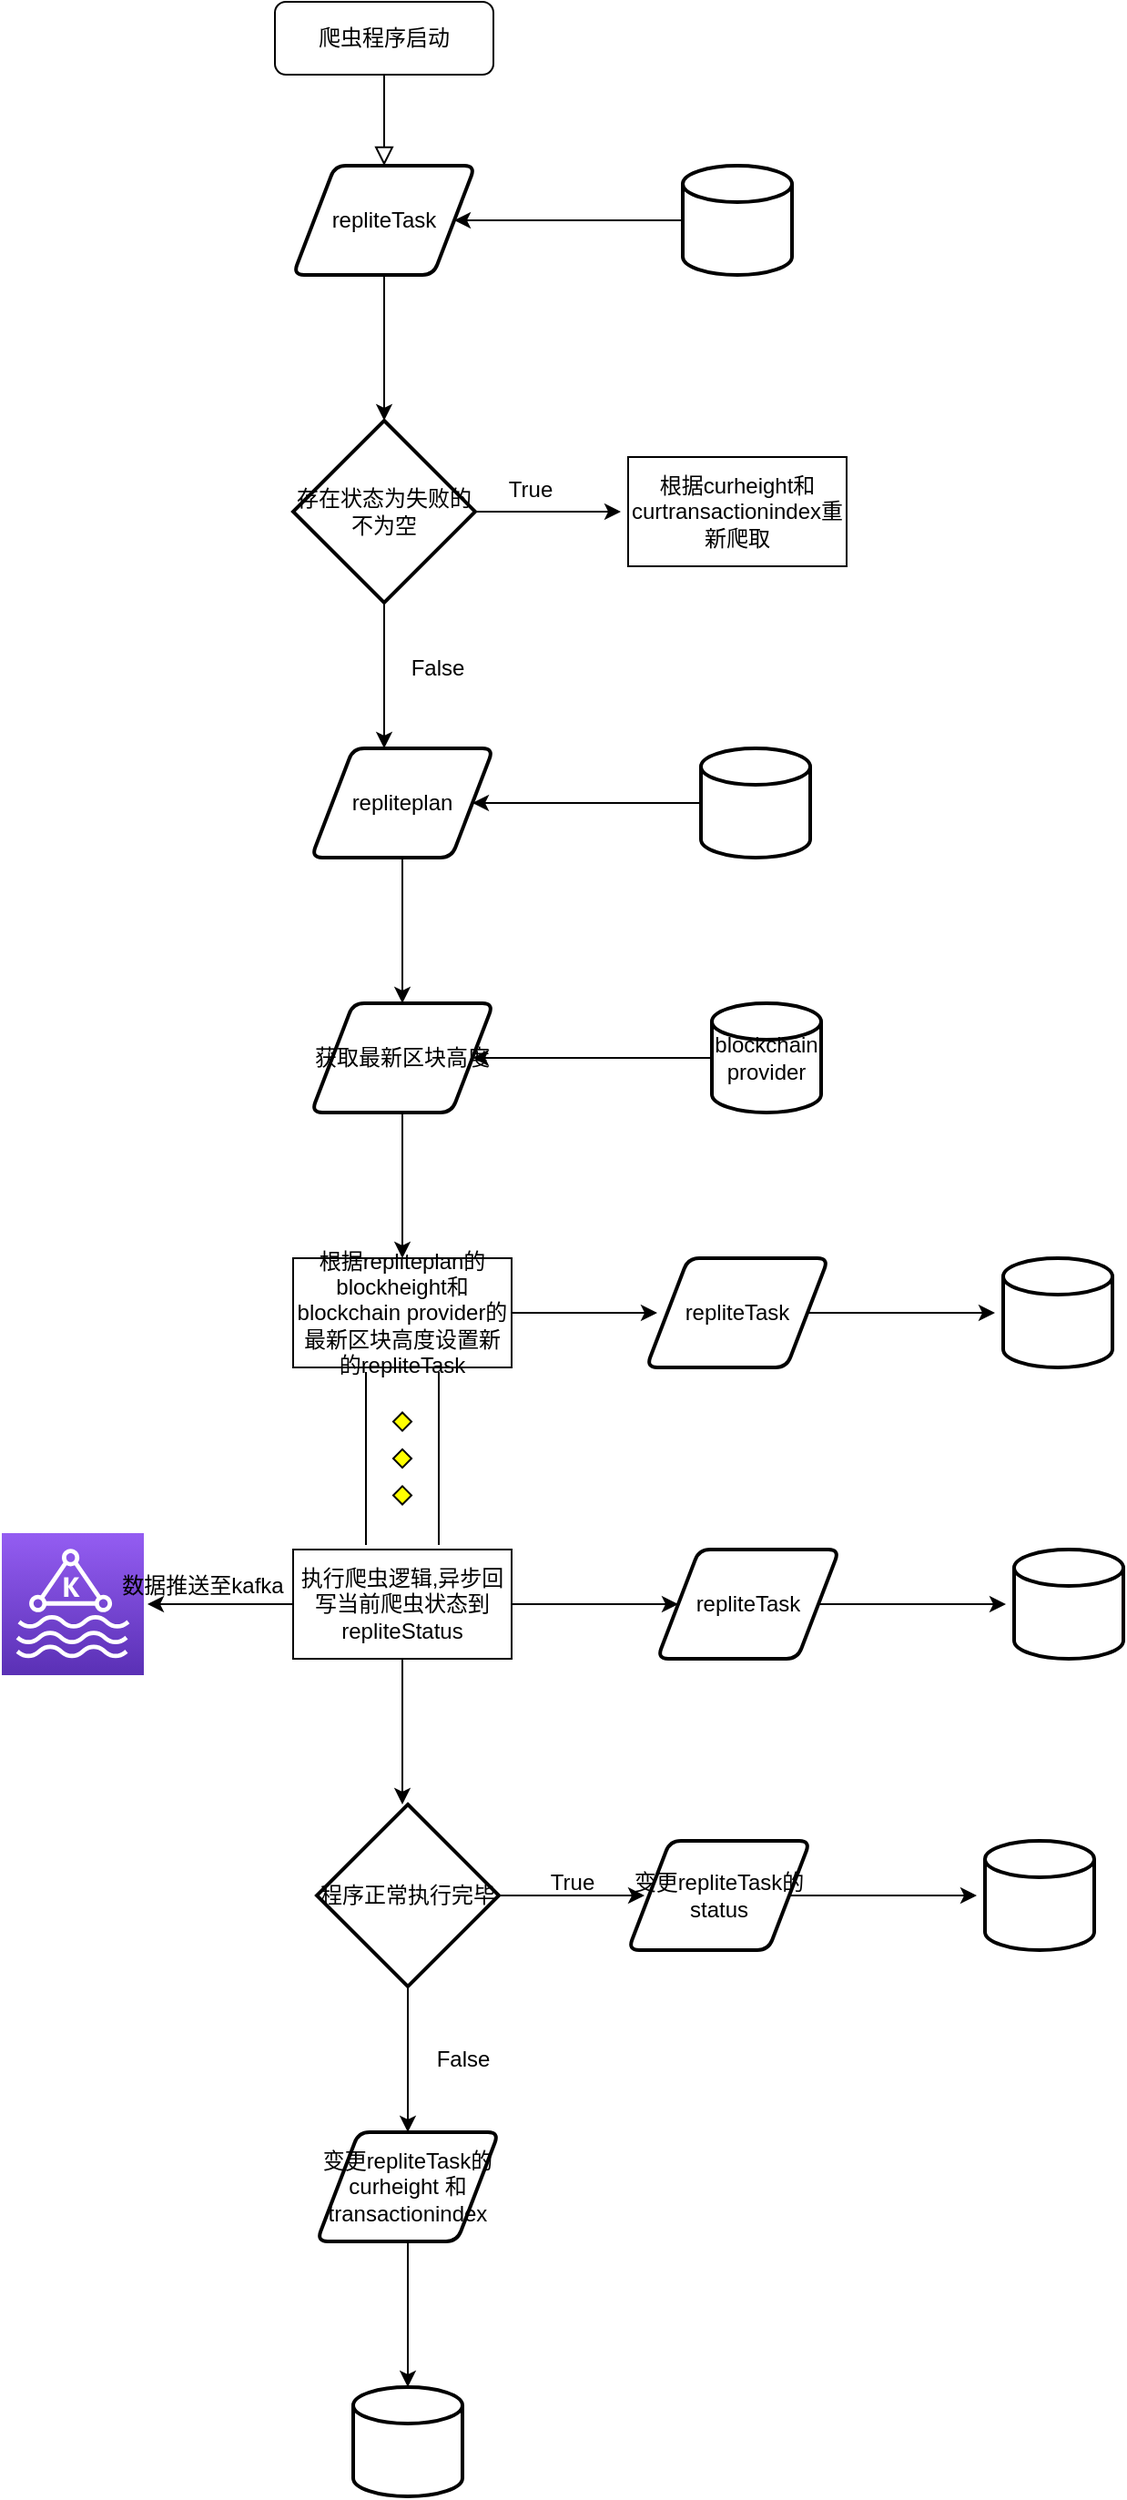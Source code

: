 <mxfile version="12.9.3" type="device" pages="2"><diagram id="C5RBs43oDa-KdzZeNtuy" name="数据生产者"><mxGraphModel dx="1024" dy="632" grid="1" gridSize="10" guides="1" tooltips="1" connect="1" arrows="1" fold="1" page="1" pageScale="1" pageWidth="827" pageHeight="1169" math="0" shadow="0"><root><mxCell id="WIyWlLk6GJQsqaUBKTNV-0"/><mxCell id="WIyWlLk6GJQsqaUBKTNV-1" parent="WIyWlLk6GJQsqaUBKTNV-0"/><mxCell id="WIyWlLk6GJQsqaUBKTNV-2" value="" style="rounded=0;html=1;jettySize=auto;orthogonalLoop=1;fontSize=11;endArrow=block;endFill=0;endSize=8;strokeWidth=1;shadow=0;labelBackgroundColor=none;edgeStyle=orthogonalEdgeStyle;" parent="WIyWlLk6GJQsqaUBKTNV-1" source="WIyWlLk6GJQsqaUBKTNV-3" edge="1"><mxGeometry relative="1" as="geometry"><mxPoint x="220" y="170" as="targetPoint"/></mxGeometry></mxCell><mxCell id="WIyWlLk6GJQsqaUBKTNV-3" value="爬虫程序启动" style="rounded=1;whiteSpace=wrap;html=1;fontSize=12;glass=0;strokeWidth=1;shadow=0;" parent="WIyWlLk6GJQsqaUBKTNV-1" vertex="1"><mxGeometry x="160" y="80" width="120" height="40" as="geometry"/></mxCell><mxCell id="NicKX3zrqvZSxSv_CEf4-4" value="" style="edgeStyle=orthogonalEdgeStyle;rounded=0;orthogonalLoop=1;jettySize=auto;html=1;" parent="WIyWlLk6GJQsqaUBKTNV-1" source="NicKX3zrqvZSxSv_CEf4-0" target="NicKX3zrqvZSxSv_CEf4-2" edge="1"><mxGeometry relative="1" as="geometry"><mxPoint x="380" y="200" as="targetPoint"/><Array as="points"><mxPoint x="400" y="190"/><mxPoint x="400" y="200"/></Array></mxGeometry></mxCell><mxCell id="NicKX3zrqvZSxSv_CEf4-0" value="" style="strokeWidth=2;html=1;shape=mxgraph.flowchart.database;whiteSpace=wrap;" parent="WIyWlLk6GJQsqaUBKTNV-1" vertex="1"><mxGeometry x="384" y="170" width="60" height="60" as="geometry"/></mxCell><mxCell id="NicKX3zrqvZSxSv_CEf4-6" value="" style="edgeStyle=orthogonalEdgeStyle;rounded=0;orthogonalLoop=1;jettySize=auto;html=1;" parent="WIyWlLk6GJQsqaUBKTNV-1" source="NicKX3zrqvZSxSv_CEf4-2" edge="1"><mxGeometry relative="1" as="geometry"><mxPoint x="220" y="310" as="targetPoint"/></mxGeometry></mxCell><mxCell id="NicKX3zrqvZSxSv_CEf4-2" value="repliteTask" style="shape=parallelogram;html=1;strokeWidth=2;perimeter=parallelogramPerimeter;whiteSpace=wrap;rounded=1;arcSize=12;size=0.23;" parent="WIyWlLk6GJQsqaUBKTNV-1" vertex="1"><mxGeometry x="170" y="170" width="100" height="60" as="geometry"/></mxCell><mxCell id="NicKX3zrqvZSxSv_CEf4-9" value="" style="edgeStyle=orthogonalEdgeStyle;rounded=0;orthogonalLoop=1;jettySize=auto;html=1;" parent="WIyWlLk6GJQsqaUBKTNV-1" source="NicKX3zrqvZSxSv_CEf4-7" edge="1"><mxGeometry relative="1" as="geometry"><mxPoint x="350" y="360" as="targetPoint"/></mxGeometry></mxCell><mxCell id="NicKX3zrqvZSxSv_CEf4-13" value="" style="edgeStyle=orthogonalEdgeStyle;rounded=0;orthogonalLoop=1;jettySize=auto;html=1;" parent="WIyWlLk6GJQsqaUBKTNV-1" source="NicKX3zrqvZSxSv_CEf4-7" edge="1"><mxGeometry relative="1" as="geometry"><mxPoint x="220" y="490" as="targetPoint"/></mxGeometry></mxCell><mxCell id="NicKX3zrqvZSxSv_CEf4-7" value="存在状态为失败的不为空" style="strokeWidth=2;html=1;shape=mxgraph.flowchart.decision;whiteSpace=wrap;" parent="WIyWlLk6GJQsqaUBKTNV-1" vertex="1"><mxGeometry x="170" y="310" width="100" height="100" as="geometry"/></mxCell><mxCell id="NicKX3zrqvZSxSv_CEf4-10" value="True" style="text;html=1;align=center;verticalAlign=middle;resizable=0;points=[];autosize=1;" parent="WIyWlLk6GJQsqaUBKTNV-1" vertex="1"><mxGeometry x="280" y="338" width="40" height="20" as="geometry"/></mxCell><mxCell id="NicKX3zrqvZSxSv_CEf4-11" value="根据curheight和curtransactionindex重新爬取" style="rounded=0;whiteSpace=wrap;html=1;" parent="WIyWlLk6GJQsqaUBKTNV-1" vertex="1"><mxGeometry x="354" y="330" width="120" height="60" as="geometry"/></mxCell><mxCell id="NicKX3zrqvZSxSv_CEf4-21" value="" style="edgeStyle=orthogonalEdgeStyle;rounded=0;orthogonalLoop=1;jettySize=auto;html=1;" parent="WIyWlLk6GJQsqaUBKTNV-1" source="NicKX3zrqvZSxSv_CEf4-14" edge="1"><mxGeometry relative="1" as="geometry"><mxPoint x="230" y="630" as="targetPoint"/></mxGeometry></mxCell><mxCell id="NicKX3zrqvZSxSv_CEf4-14" value="repliteplan" style="shape=parallelogram;html=1;strokeWidth=2;perimeter=parallelogramPerimeter;whiteSpace=wrap;rounded=1;arcSize=12;size=0.23;" parent="WIyWlLk6GJQsqaUBKTNV-1" vertex="1"><mxGeometry x="180" y="490" width="100" height="60" as="geometry"/></mxCell><mxCell id="NicKX3zrqvZSxSv_CEf4-15" value="False" style="text;html=1;align=center;verticalAlign=middle;resizable=0;points=[];autosize=1;" parent="WIyWlLk6GJQsqaUBKTNV-1" vertex="1"><mxGeometry x="224" y="436" width="50" height="20" as="geometry"/></mxCell><mxCell id="NicKX3zrqvZSxSv_CEf4-18" value="" style="edgeStyle=orthogonalEdgeStyle;rounded=0;orthogonalLoop=1;jettySize=auto;html=1;entryX=1;entryY=0.5;entryDx=0;entryDy=0;" parent="WIyWlLk6GJQsqaUBKTNV-1" source="NicKX3zrqvZSxSv_CEf4-16" target="NicKX3zrqvZSxSv_CEf4-14" edge="1"><mxGeometry relative="1" as="geometry"><mxPoint x="314" y="520" as="targetPoint"/></mxGeometry></mxCell><mxCell id="NicKX3zrqvZSxSv_CEf4-16" value="" style="strokeWidth=2;html=1;shape=mxgraph.flowchart.database;whiteSpace=wrap;" parent="WIyWlLk6GJQsqaUBKTNV-1" vertex="1"><mxGeometry x="394" y="490" width="60" height="60" as="geometry"/></mxCell><mxCell id="NicKX3zrqvZSxSv_CEf4-27" value="" style="edgeStyle=orthogonalEdgeStyle;rounded=0;orthogonalLoop=1;jettySize=auto;html=1;entryX=1;entryY=0.5;entryDx=0;entryDy=0;" parent="WIyWlLk6GJQsqaUBKTNV-1" source="NicKX3zrqvZSxSv_CEf4-19" target="NicKX3zrqvZSxSv_CEf4-22" edge="1"><mxGeometry relative="1" as="geometry"><mxPoint x="320" y="660" as="targetPoint"/></mxGeometry></mxCell><mxCell id="NicKX3zrqvZSxSv_CEf4-19" value="blockchain provider" style="strokeWidth=2;html=1;shape=mxgraph.flowchart.database;whiteSpace=wrap;" parent="WIyWlLk6GJQsqaUBKTNV-1" vertex="1"><mxGeometry x="400" y="630" width="60" height="60" as="geometry"/></mxCell><mxCell id="NicKX3zrqvZSxSv_CEf4-24" value="" style="edgeStyle=orthogonalEdgeStyle;rounded=0;orthogonalLoop=1;jettySize=auto;html=1;" parent="WIyWlLk6GJQsqaUBKTNV-1" source="NicKX3zrqvZSxSv_CEf4-22" edge="1"><mxGeometry relative="1" as="geometry"><mxPoint x="230" y="770" as="targetPoint"/></mxGeometry></mxCell><mxCell id="NicKX3zrqvZSxSv_CEf4-22" value="获取最新区块高度" style="shape=parallelogram;html=1;strokeWidth=2;perimeter=parallelogramPerimeter;whiteSpace=wrap;rounded=1;arcSize=12;size=0.23;" parent="WIyWlLk6GJQsqaUBKTNV-1" vertex="1"><mxGeometry x="180" y="630" width="100" height="60" as="geometry"/></mxCell><mxCell id="NicKX3zrqvZSxSv_CEf4-31" value="" style="edgeStyle=orthogonalEdgeStyle;rounded=0;orthogonalLoop=1;jettySize=auto;html=1;" parent="WIyWlLk6GJQsqaUBKTNV-1" source="NicKX3zrqvZSxSv_CEf4-25" edge="1"><mxGeometry relative="1" as="geometry"><mxPoint x="370" y="800" as="targetPoint"/></mxGeometry></mxCell><mxCell id="NicKX3zrqvZSxSv_CEf4-25" value="&lt;span style=&quot;white-space: normal&quot;&gt;根据repliteplan的blockheight和blockchain provider的最新区块高度设置新的repliteTask&lt;/span&gt;" style="rounded=0;whiteSpace=wrap;html=1;" parent="WIyWlLk6GJQsqaUBKTNV-1" vertex="1"><mxGeometry x="170" y="770" width="120" height="60" as="geometry"/></mxCell><mxCell id="NicKX3zrqvZSxSv_CEf4-28" value="" style="strokeWidth=2;html=1;shape=mxgraph.flowchart.database;whiteSpace=wrap;" parent="WIyWlLk6GJQsqaUBKTNV-1" vertex="1"><mxGeometry x="560" y="770" width="60" height="60" as="geometry"/></mxCell><mxCell id="NicKX3zrqvZSxSv_CEf4-33" value="" style="edgeStyle=orthogonalEdgeStyle;rounded=0;orthogonalLoop=1;jettySize=auto;html=1;" parent="WIyWlLk6GJQsqaUBKTNV-1" source="NicKX3zrqvZSxSv_CEf4-29" edge="1"><mxGeometry relative="1" as="geometry"><mxPoint x="555.5" y="800" as="targetPoint"/></mxGeometry></mxCell><mxCell id="NicKX3zrqvZSxSv_CEf4-29" value="repliteTask" style="shape=parallelogram;html=1;strokeWidth=2;perimeter=parallelogramPerimeter;whiteSpace=wrap;rounded=1;arcSize=12;size=0.23;" parent="WIyWlLk6GJQsqaUBKTNV-1" vertex="1"><mxGeometry x="364" y="770" width="100" height="60" as="geometry"/></mxCell><mxCell id="NicKX3zrqvZSxSv_CEf4-41" value="" style="edgeStyle=orthogonalEdgeStyle;rounded=0;orthogonalLoop=1;jettySize=auto;html=1;" parent="WIyWlLk6GJQsqaUBKTNV-1" source="NicKX3zrqvZSxSv_CEf4-36" target="NicKX3zrqvZSxSv_CEf4-40" edge="1"><mxGeometry relative="1" as="geometry"/></mxCell><mxCell id="NicKX3zrqvZSxSv_CEf4-43" value="" style="edgeStyle=orthogonalEdgeStyle;rounded=0;orthogonalLoop=1;jettySize=auto;html=1;" parent="WIyWlLk6GJQsqaUBKTNV-1" source="NicKX3zrqvZSxSv_CEf4-36" edge="1"><mxGeometry relative="1" as="geometry"><mxPoint x="230" y="1070" as="targetPoint"/></mxGeometry></mxCell><mxCell id="a6O2W_FwP3kamyV355Js-1" value="" style="edgeStyle=orthogonalEdgeStyle;rounded=0;orthogonalLoop=1;jettySize=auto;html=1;" edge="1" parent="WIyWlLk6GJQsqaUBKTNV-1" source="NicKX3zrqvZSxSv_CEf4-36"><mxGeometry relative="1" as="geometry"><mxPoint x="90" y="960" as="targetPoint"/></mxGeometry></mxCell><mxCell id="NicKX3zrqvZSxSv_CEf4-36" value="执行爬虫逻辑,异步回写当前爬虫状态到repliteStatus" style="rounded=0;whiteSpace=wrap;html=1;" parent="WIyWlLk6GJQsqaUBKTNV-1" vertex="1"><mxGeometry x="170" y="930" width="120" height="60" as="geometry"/></mxCell><mxCell id="NicKX3zrqvZSxSv_CEf4-37" value="" style="verticalLabelPosition=bottom;verticalAlign=top;html=1;shape=mxgraph.flowchart.parallel_mode;pointerEvents=1;rotation=90;" parent="WIyWlLk6GJQsqaUBKTNV-1" vertex="1"><mxGeometry x="182.5" y="860" width="95" height="40" as="geometry"/></mxCell><mxCell id="NicKX3zrqvZSxSv_CEf4-38" value="" style="strokeWidth=2;html=1;shape=mxgraph.flowchart.database;whiteSpace=wrap;" parent="WIyWlLk6GJQsqaUBKTNV-1" vertex="1"><mxGeometry x="566" y="930" width="60" height="60" as="geometry"/></mxCell><mxCell id="NicKX3zrqvZSxSv_CEf4-39" value="" style="edgeStyle=orthogonalEdgeStyle;rounded=0;orthogonalLoop=1;jettySize=auto;html=1;" parent="WIyWlLk6GJQsqaUBKTNV-1" source="NicKX3zrqvZSxSv_CEf4-40" edge="1"><mxGeometry relative="1" as="geometry"><mxPoint x="561.5" y="960" as="targetPoint"/></mxGeometry></mxCell><mxCell id="NicKX3zrqvZSxSv_CEf4-40" value="repliteTask" style="shape=parallelogram;html=1;strokeWidth=2;perimeter=parallelogramPerimeter;whiteSpace=wrap;rounded=1;arcSize=12;size=0.23;" parent="WIyWlLk6GJQsqaUBKTNV-1" vertex="1"><mxGeometry x="370" y="930" width="100" height="60" as="geometry"/></mxCell><mxCell id="NicKX3zrqvZSxSv_CEf4-46" value="" style="edgeStyle=orthogonalEdgeStyle;rounded=0;orthogonalLoop=1;jettySize=auto;html=1;" parent="WIyWlLk6GJQsqaUBKTNV-1" source="NicKX3zrqvZSxSv_CEf4-44" edge="1"><mxGeometry relative="1" as="geometry"><mxPoint x="363" y="1120" as="targetPoint"/></mxGeometry></mxCell><mxCell id="NicKX3zrqvZSxSv_CEf4-55" value="" style="edgeStyle=orthogonalEdgeStyle;rounded=0;orthogonalLoop=1;jettySize=auto;html=1;" parent="WIyWlLk6GJQsqaUBKTNV-1" source="NicKX3zrqvZSxSv_CEf4-44" edge="1"><mxGeometry relative="1" as="geometry"><mxPoint x="233" y="1250" as="targetPoint"/></mxGeometry></mxCell><mxCell id="NicKX3zrqvZSxSv_CEf4-44" value="程序正常执行完毕" style="strokeWidth=2;html=1;shape=mxgraph.flowchart.decision;whiteSpace=wrap;" parent="WIyWlLk6GJQsqaUBKTNV-1" vertex="1"><mxGeometry x="183" y="1070" width="100" height="100" as="geometry"/></mxCell><mxCell id="NicKX3zrqvZSxSv_CEf4-49" value="True" style="text;html=1;align=center;verticalAlign=middle;resizable=0;points=[];autosize=1;" parent="WIyWlLk6GJQsqaUBKTNV-1" vertex="1"><mxGeometry x="303" y="1103" width="40" height="20" as="geometry"/></mxCell><mxCell id="NicKX3zrqvZSxSv_CEf4-52" value="" style="edgeStyle=orthogonalEdgeStyle;rounded=0;orthogonalLoop=1;jettySize=auto;html=1;" parent="WIyWlLk6GJQsqaUBKTNV-1" source="NicKX3zrqvZSxSv_CEf4-50" edge="1"><mxGeometry relative="1" as="geometry"><mxPoint x="545.5" y="1120" as="targetPoint"/></mxGeometry></mxCell><mxCell id="NicKX3zrqvZSxSv_CEf4-50" value="变更repliteTask的status" style="shape=parallelogram;html=1;strokeWidth=2;perimeter=parallelogramPerimeter;whiteSpace=wrap;rounded=1;arcSize=12;size=0.23;" parent="WIyWlLk6GJQsqaUBKTNV-1" vertex="1"><mxGeometry x="354" y="1090" width="100" height="60" as="geometry"/></mxCell><mxCell id="NicKX3zrqvZSxSv_CEf4-53" value="" style="strokeWidth=2;html=1;shape=mxgraph.flowchart.database;whiteSpace=wrap;" parent="WIyWlLk6GJQsqaUBKTNV-1" vertex="1"><mxGeometry x="550" y="1090" width="60" height="60" as="geometry"/></mxCell><mxCell id="NicKX3zrqvZSxSv_CEf4-56" value="False" style="text;html=1;align=center;verticalAlign=middle;resizable=0;points=[];autosize=1;" parent="WIyWlLk6GJQsqaUBKTNV-1" vertex="1"><mxGeometry x="238" y="1200" width="50" height="20" as="geometry"/></mxCell><mxCell id="NicKX3zrqvZSxSv_CEf4-59" value="" style="edgeStyle=orthogonalEdgeStyle;rounded=0;orthogonalLoop=1;jettySize=auto;html=1;" parent="WIyWlLk6GJQsqaUBKTNV-1" source="NicKX3zrqvZSxSv_CEf4-57" edge="1"><mxGeometry relative="1" as="geometry"><mxPoint x="233" y="1390" as="targetPoint"/></mxGeometry></mxCell><mxCell id="NicKX3zrqvZSxSv_CEf4-57" value="变更repliteTask的curheight 和transactionindex" style="shape=parallelogram;html=1;strokeWidth=2;perimeter=parallelogramPerimeter;whiteSpace=wrap;rounded=1;arcSize=12;size=0.23;" parent="WIyWlLk6GJQsqaUBKTNV-1" vertex="1"><mxGeometry x="183" y="1250" width="100" height="60" as="geometry"/></mxCell><mxCell id="NicKX3zrqvZSxSv_CEf4-60" value="" style="strokeWidth=2;html=1;shape=mxgraph.flowchart.database;whiteSpace=wrap;" parent="WIyWlLk6GJQsqaUBKTNV-1" vertex="1"><mxGeometry x="203" y="1390" width="60" height="60" as="geometry"/></mxCell><mxCell id="a6O2W_FwP3kamyV355Js-2" value="" style="outlineConnect=0;fontColor=#232F3E;gradientColor=#945DF2;gradientDirection=north;fillColor=#5A30B5;strokeColor=#ffffff;dashed=0;verticalLabelPosition=bottom;verticalAlign=top;align=center;html=1;fontSize=12;fontStyle=0;aspect=fixed;shape=mxgraph.aws4.resourceIcon;resIcon=mxgraph.aws4.managed_streaming_for_kafka;" vertex="1" parent="WIyWlLk6GJQsqaUBKTNV-1"><mxGeometry x="10" y="921" width="78" height="78" as="geometry"/></mxCell><mxCell id="a6O2W_FwP3kamyV355Js-3" value="数据推送至kafka" style="text;html=1;align=center;verticalAlign=middle;resizable=0;points=[];autosize=1;" vertex="1" parent="WIyWlLk6GJQsqaUBKTNV-1"><mxGeometry x="70" y="940" width="100" height="20" as="geometry"/></mxCell></root></mxGraphModel></diagram><diagram id="JmL58E3FYhhR-pkFcxmv" name="数据消费者"><mxGraphModel dx="1024" dy="632" grid="1" gridSize="10" guides="1" tooltips="1" connect="1" arrows="1" fold="1" page="1" pageScale="1" pageWidth="1169" pageHeight="827" math="0" shadow="0"><root><mxCell id="Xeh04OPCRWRYIuhdeHt2-0"/><mxCell id="Xeh04OPCRWRYIuhdeHt2-1" parent="Xeh04OPCRWRYIuhdeHt2-0"/><mxCell id="Xeh04OPCRWRYIuhdeHt2-4" value="" style="edgeStyle=orthogonalEdgeStyle;rounded=0;orthogonalLoop=1;jettySize=auto;html=1;" edge="1" parent="Xeh04OPCRWRYIuhdeHt2-1" source="Xeh04OPCRWRYIuhdeHt2-2"><mxGeometry relative="1" as="geometry"><mxPoint x="419" y="268" as="targetPoint"/></mxGeometry></mxCell><mxCell id="Xeh04OPCRWRYIuhdeHt2-2" value="" style="outlineConnect=0;fontColor=#232F3E;gradientColor=#945DF2;gradientDirection=north;fillColor=#5A30B5;strokeColor=#ffffff;dashed=0;verticalLabelPosition=bottom;verticalAlign=top;align=center;html=1;fontSize=12;fontStyle=0;aspect=fixed;shape=mxgraph.aws4.resourceIcon;resIcon=mxgraph.aws4.managed_streaming_for_kafka;" vertex="1" parent="Xeh04OPCRWRYIuhdeHt2-1"><mxGeometry x="380" y="110" width="78" height="78" as="geometry"/></mxCell><mxCell id="Xeh04OPCRWRYIuhdeHt2-5" value="从kafka里面获取数据" style="text;html=1;align=center;verticalAlign=middle;resizable=0;points=[];autosize=1;" vertex="1" parent="Xeh04OPCRWRYIuhdeHt2-1"><mxGeometry x="430" y="223" width="130" height="20" as="geometry"/></mxCell><mxCell id="Xeh04OPCRWRYIuhdeHt2-6" value="&lt;b&gt;根据database/图数据库设计的相关范式将数据保存在neo4j数据库里面&lt;/b&gt;" style="rounded=0;whiteSpace=wrap;html=1;" vertex="1" parent="Xeh04OPCRWRYIuhdeHt2-1"><mxGeometry x="359" y="270" width="120" height="60" as="geometry"/></mxCell></root></mxGraphModel></diagram></mxfile>